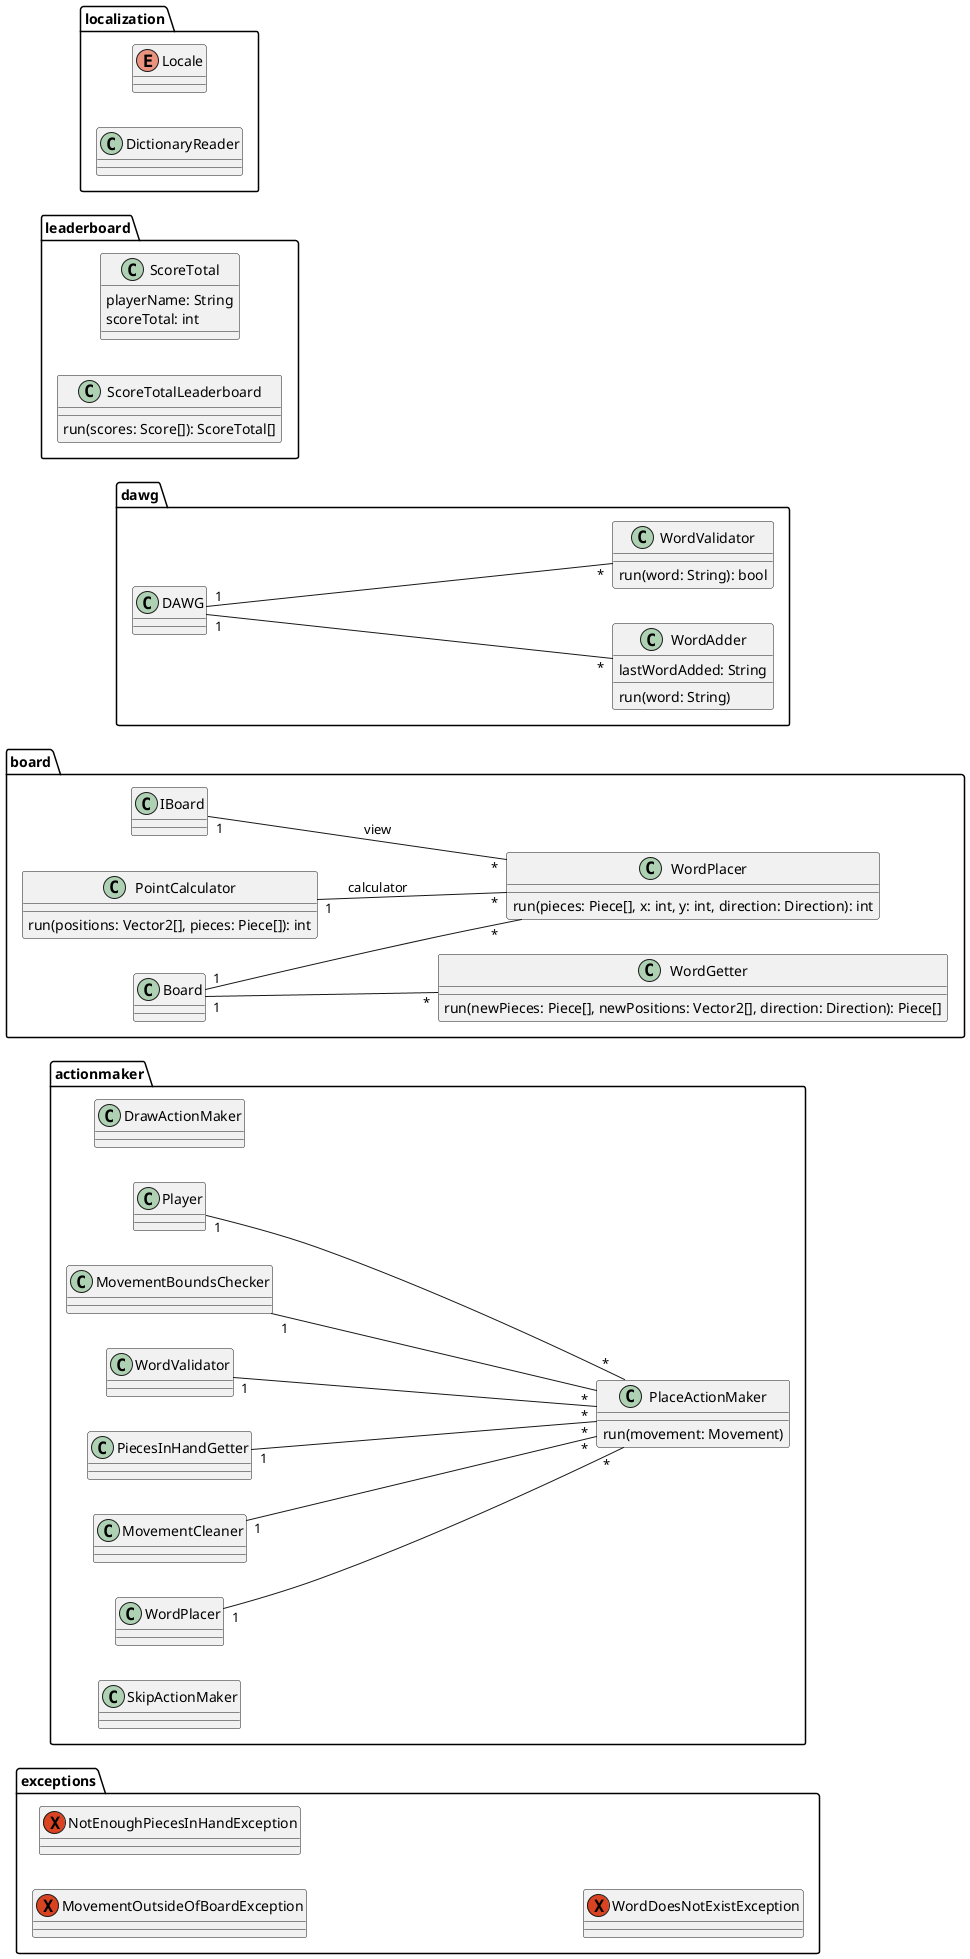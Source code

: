 @startuml

left to right direction

package actionmaker {
    class DrawActionMaker {
    }
    class PlaceActionMaker {
        run(movement: Movement)
    }

    Player "1" -- "*" PlaceActionMaker
    MovementBoundsChecker "1" -- "*" PlaceActionMaker
    WordValidator "1" -- "*" PlaceActionMaker
    PiecesInHandGetter "1" -- "*" PlaceActionMaker
    MovementCleaner "1" -- "*" PlaceActionMaker
    WordPlacer "1" -- "*" PlaceActionMaker

    class SkipActionMaker {
    }
}

package board {
    class PointCalculator {
        run(positions: Vector2[], pieces: Piece[]): int
    }

    class WordGetter {
        run(newPieces: Piece[], newPositions: Vector2[], direction: Direction): Piece[]
    }

    Board "1" -- "*" WordGetter

    class WordPlacer {
        run(pieces: Piece[], x: int, y: int, direction: Direction): int
    }

    Board "1" -- "*" WordPlacer
    IBoard "1" -- "*" WordPlacer: view
    PointCalculator "1" -- "*" WordPlacer: calculator
}

package dawg {
    class WordAdder {
        lastWordAdded: String
        run(word: String)
    }

    DAWG "1" -- "*" WordAdder

    class WordValidator {
        run(word: String): bool
    }

    DAWG "1" -- "*" WordValidator
}

package exceptions {
    exception MovementOutsideOfBoardException
    exception NotEnoughPiecesInHandException
    exception WordDoesNotExistException
}

package leaderboard {
    class ScoreTotal {
        playerName: String
        scoreTotal: int
    }

    class ScoreTotalLeaderboard {
        run(scores: Score[]): ScoreTotal[]
    }
}

package localization {
    enum Locale {

    }

    class DictionaryReader {

    }
}

@enduml